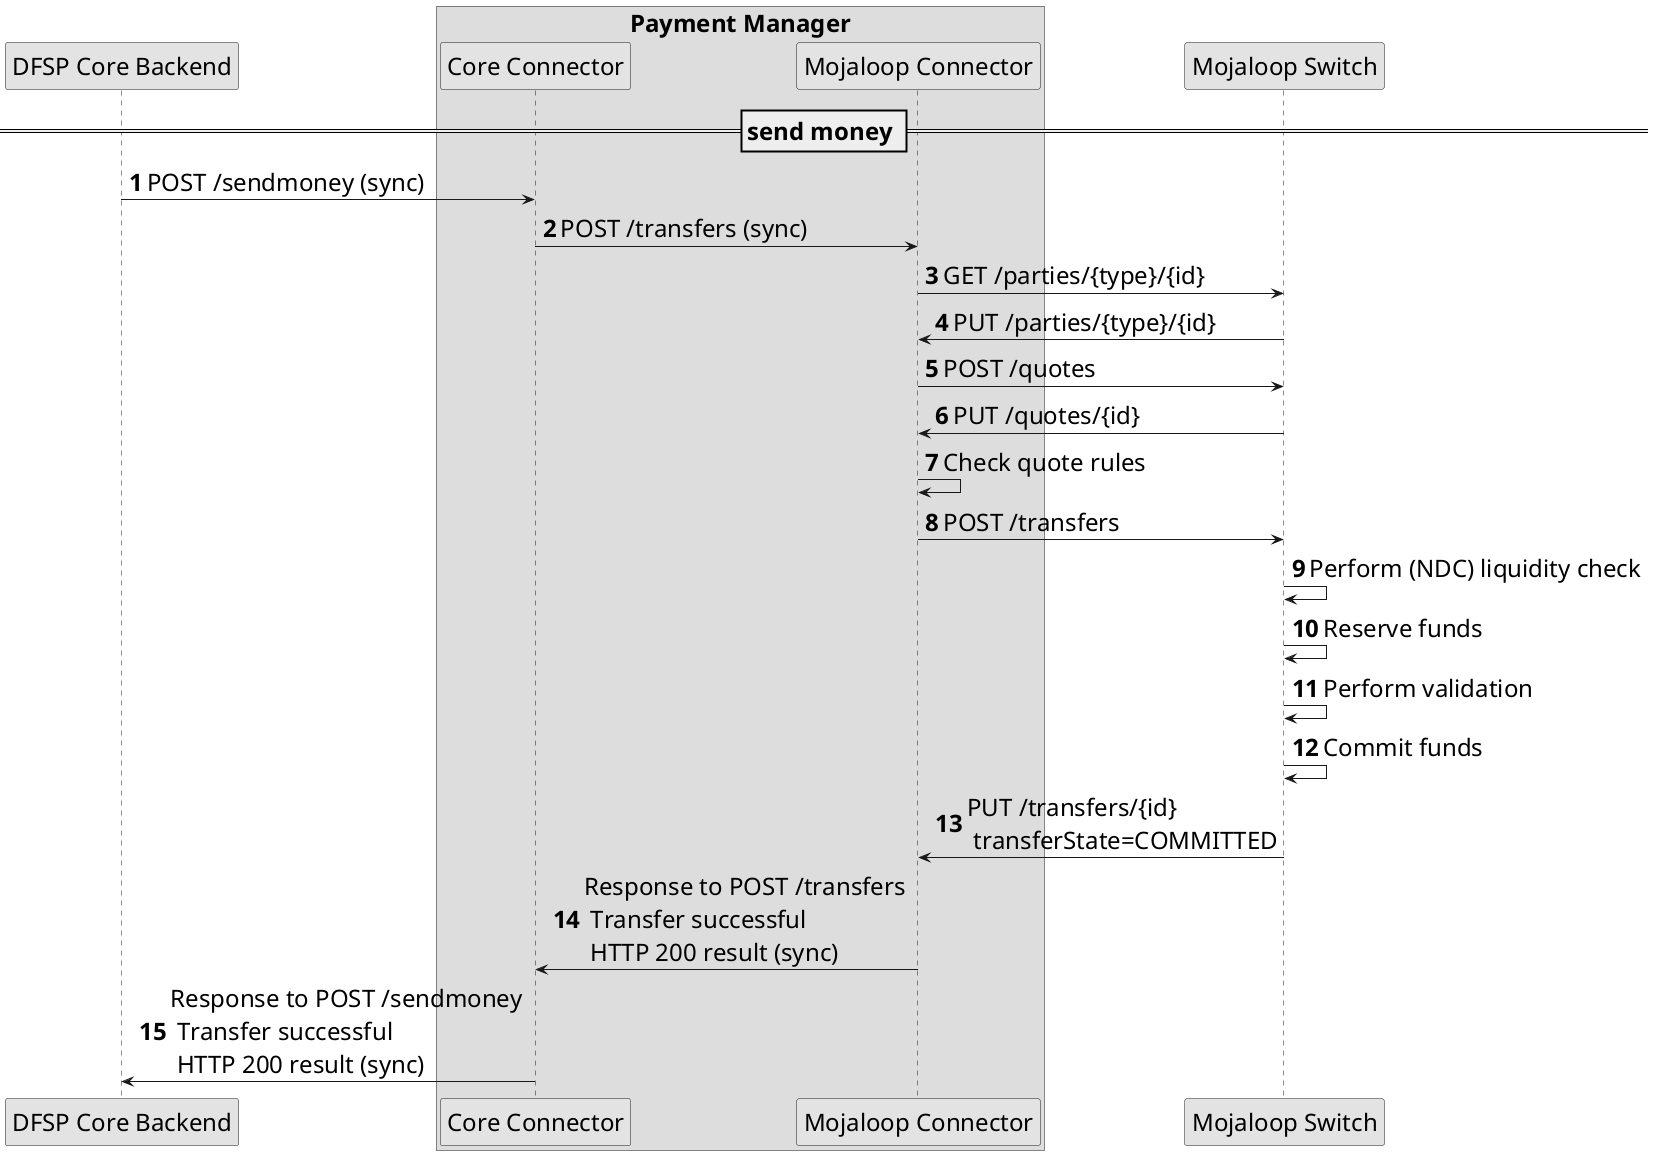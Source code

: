 @startuml

autonumber
skinparam activityFontSize 4
skinparam activityDiamondFontSize 30
skinparam activityArrowFontSize 24
skinparam defaultFontSize 24
skinparam noteFontSize 24
skinparam monochrome true

participant "DFSP Core Backend" as backend

box Payment Manager
participant "Core Connector" as cc
participant "Mojaloop Connector" as sob
end box

participant "Mojaloop Switch" as sw


== send money ==

    backend -> cc: POST /sendmoney (sync)
    cc->sob: POST /transfers (sync)
    sob -> sw: GET /parties/{type}/{id}
    sw -> sob: PUT /parties/{type}/{id}
    sob -> sw: POST /quotes
    sw -> sob: PUT /quotes/{id}
    sob -> sob: Check quote rules
    sob -> sw: POST /transfers
    sw -> sw: Perform (NDC) liquidity check
    sw -> sw: Reserve funds
    sw -> sw: Perform validation
    sw -> sw: Commit funds
    sw -> sob: PUT /transfers/{id} \n transferState=COMMITTED
    sob -> cc: Response to POST /transfers \n Transfer successful \n HTTP 200 result (sync)
    cc -> backend: Response to POST /sendmoney \n Transfer successful \n HTTP 200 result (sync)

@enduml